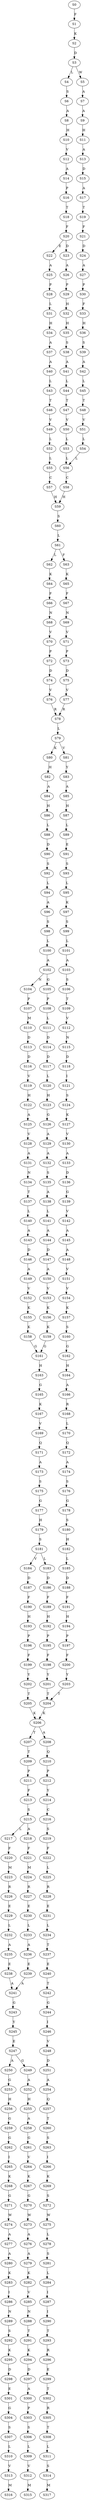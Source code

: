 strict digraph  {
	S0 -> S1 [ label = F ];
	S1 -> S2 [ label = K ];
	S2 -> S3 [ label = D ];
	S3 -> S4 [ label = L ];
	S3 -> S5 [ label = W ];
	S4 -> S6 [ label = S ];
	S5 -> S7 [ label = A ];
	S6 -> S8 [ label = A ];
	S7 -> S9 [ label = A ];
	S8 -> S10 [ label = H ];
	S9 -> S11 [ label = H ];
	S10 -> S12 [ label = V ];
	S11 -> S13 [ label = A ];
	S12 -> S14 [ label = A ];
	S13 -> S15 [ label = D ];
	S14 -> S16 [ label = P ];
	S15 -> S17 [ label = A ];
	S16 -> S18 [ label = T ];
	S17 -> S19 [ label = T ];
	S18 -> S20 [ label = F ];
	S19 -> S21 [ label = F ];
	S20 -> S22 [ label = E ];
	S20 -> S23 [ label = D ];
	S21 -> S24 [ label = D ];
	S22 -> S25 [ label = A ];
	S23 -> S26 [ label = A ];
	S24 -> S27 [ label = A ];
	S25 -> S28 [ label = P ];
	S26 -> S29 [ label = P ];
	S27 -> S30 [ label = P ];
	S28 -> S31 [ label = L ];
	S29 -> S32 [ label = H ];
	S30 -> S33 [ label = F ];
	S31 -> S34 [ label = H ];
	S32 -> S35 [ label = H ];
	S33 -> S36 [ label = H ];
	S34 -> S37 [ label = A ];
	S35 -> S38 [ label = S ];
	S36 -> S39 [ label = S ];
	S37 -> S40 [ label = A ];
	S38 -> S41 [ label = A ];
	S39 -> S42 [ label = A ];
	S40 -> S43 [ label = L ];
	S41 -> S44 [ label = L ];
	S42 -> S45 [ label = L ];
	S43 -> S46 [ label = T ];
	S44 -> S47 [ label = T ];
	S45 -> S48 [ label = T ];
	S46 -> S49 [ label = V ];
	S47 -> S50 [ label = V ];
	S48 -> S51 [ label = V ];
	S49 -> S52 [ label = L ];
	S50 -> S53 [ label = L ];
	S51 -> S54 [ label = L ];
	S52 -> S55 [ label = L ];
	S53 -> S56 [ label = L ];
	S54 -> S56 [ label = L ];
	S55 -> S57 [ label = C ];
	S56 -> S58 [ label = C ];
	S57 -> S59 [ label = H ];
	S58 -> S59 [ label = H ];
	S59 -> S60 [ label = S ];
	S60 -> S61 [ label = L ];
	S61 -> S62 [ label = L ];
	S61 -> S63 [ label = F ];
	S62 -> S64 [ label = K ];
	S63 -> S65 [ label = K ];
	S64 -> S66 [ label = F ];
	S65 -> S67 [ label = F ];
	S66 -> S68 [ label = N ];
	S67 -> S69 [ label = N ];
	S68 -> S70 [ label = V ];
	S69 -> S71 [ label = V ];
	S70 -> S72 [ label = P ];
	S71 -> S73 [ label = P ];
	S72 -> S74 [ label = D ];
	S73 -> S75 [ label = D ];
	S74 -> S76 [ label = V ];
	S75 -> S77 [ label = V ];
	S76 -> S78 [ label = R ];
	S77 -> S78 [ label = R ];
	S78 -> S79 [ label = L ];
	S79 -> S80 [ label = K ];
	S79 -> S81 [ label = V ];
	S80 -> S82 [ label = H ];
	S81 -> S83 [ label = Y ];
	S82 -> S84 [ label = A ];
	S83 -> S85 [ label = A ];
	S84 -> S86 [ label = H ];
	S85 -> S87 [ label = H ];
	S86 -> S88 [ label = L ];
	S87 -> S89 [ label = L ];
	S88 -> S90 [ label = D ];
	S89 -> S91 [ label = E ];
	S90 -> S92 [ label = S ];
	S91 -> S93 [ label = S ];
	S92 -> S94 [ label = L ];
	S93 -> S95 [ label = L ];
	S94 -> S96 [ label = A ];
	S95 -> S97 [ label = K ];
	S96 -> S98 [ label = S ];
	S97 -> S99 [ label = S ];
	S98 -> S100 [ label = L ];
	S99 -> S101 [ label = L ];
	S100 -> S102 [ label = A ];
	S101 -> S103 [ label = A ];
	S102 -> S104 [ label = N ];
	S102 -> S105 [ label = G ];
	S103 -> S106 [ label = S ];
	S104 -> S107 [ label = P ];
	S105 -> S108 [ label = P ];
	S106 -> S109 [ label = T ];
	S107 -> S110 [ label = M ];
	S108 -> S111 [ label = L ];
	S109 -> S112 [ label = V ];
	S110 -> S113 [ label = D ];
	S111 -> S114 [ label = D ];
	S112 -> S115 [ label = N ];
	S113 -> S116 [ label = D ];
	S114 -> S117 [ label = D ];
	S115 -> S118 [ label = D ];
	S116 -> S119 [ label = V ];
	S117 -> S120 [ label = L ];
	S118 -> S121 [ label = I ];
	S119 -> S122 [ label = H ];
	S120 -> S123 [ label = H ];
	S121 -> S124 [ label = S ];
	S122 -> S125 [ label = A ];
	S123 -> S126 [ label = G ];
	S124 -> S127 [ label = K ];
	S125 -> S128 [ label = V ];
	S126 -> S129 [ label = A ];
	S127 -> S130 [ label = V ];
	S128 -> S131 [ label = A ];
	S129 -> S132 [ label = A ];
	S130 -> S133 [ label = A ];
	S131 -> S134 [ label = N ];
	S132 -> S135 [ label = S ];
	S133 -> S136 [ label = D ];
	S134 -> S137 [ label = T ];
	S135 -> S138 [ label = A ];
	S136 -> S139 [ label = G ];
	S137 -> S140 [ label = L ];
	S138 -> S141 [ label = L ];
	S139 -> S142 [ label = V ];
	S140 -> S143 [ label = A ];
	S141 -> S144 [ label = A ];
	S142 -> S145 [ label = A ];
	S143 -> S146 [ label = D ];
	S144 -> S147 [ label = D ];
	S145 -> S148 [ label = A ];
	S146 -> S149 [ label = A ];
	S147 -> S150 [ label = A ];
	S148 -> S151 [ label = V ];
	S149 -> S152 [ label = V ];
	S150 -> S153 [ label = V ];
	S151 -> S154 [ label = V ];
	S152 -> S155 [ label = K ];
	S153 -> S156 [ label = K ];
	S154 -> S157 [ label = K ];
	S155 -> S158 [ label = K ];
	S156 -> S159 [ label = K ];
	S157 -> S160 [ label = S ];
	S158 -> S161 [ label = G ];
	S159 -> S161 [ label = G ];
	S160 -> S162 [ label = G ];
	S161 -> S163 [ label = H ];
	S162 -> S164 [ label = H ];
	S163 -> S165 [ label = G ];
	S164 -> S166 [ label = A ];
	S165 -> S167 [ label = K ];
	S166 -> S168 [ label = R ];
	S167 -> S169 [ label = V ];
	S168 -> S170 [ label = L ];
	S169 -> S171 [ label = Q ];
	S170 -> S172 [ label = Q ];
	S171 -> S173 [ label = A ];
	S172 -> S174 [ label = A ];
	S173 -> S175 [ label = S ];
	S174 -> S176 [ label = S ];
	S175 -> S177 [ label = G ];
	S176 -> S178 [ label = G ];
	S177 -> S179 [ label = H ];
	S178 -> S180 [ label = S ];
	S179 -> S181 [ label = S ];
	S180 -> S182 [ label = H ];
	S181 -> S183 [ label = L ];
	S181 -> S184 [ label = V ];
	S182 -> S185 [ label = L ];
	S183 -> S186 [ label = D ];
	S184 -> S187 [ label = D ];
	S185 -> S188 [ label = D ];
	S186 -> S189 [ label = F ];
	S187 -> S190 [ label = F ];
	S188 -> S191 [ label = F ];
	S189 -> S192 [ label = H ];
	S190 -> S193 [ label = H ];
	S191 -> S194 [ label = H ];
	S192 -> S195 [ label = P ];
	S193 -> S196 [ label = P ];
	S194 -> S197 [ label = P ];
	S195 -> S198 [ label = F ];
	S196 -> S199 [ label = F ];
	S197 -> S200 [ label = F ];
	S198 -> S201 [ label = Y ];
	S199 -> S202 [ label = Y ];
	S200 -> S203 [ label = Y ];
	S201 -> S204 [ label = T ];
	S202 -> S205 [ label = T ];
	S203 -> S204 [ label = T ];
	S204 -> S206 [ label = K ];
	S205 -> S206 [ label = K ];
	S206 -> S207 [ label = T ];
	S206 -> S208 [ label = A ];
	S207 -> S209 [ label = T ];
	S208 -> S210 [ label = Q ];
	S209 -> S211 [ label = P ];
	S210 -> S212 [ label = P ];
	S211 -> S213 [ label = F ];
	S212 -> S214 [ label = Y ];
	S213 -> S215 [ label = S ];
	S214 -> S216 [ label = C ];
	S215 -> S217 [ label = L ];
	S215 -> S218 [ label = A ];
	S216 -> S219 [ label = S ];
	S217 -> S220 [ label = F ];
	S218 -> S221 [ label = F ];
	S219 -> S222 [ label = F ];
	S220 -> S223 [ label = M ];
	S221 -> S224 [ label = M ];
	S222 -> S225 [ label = L ];
	S223 -> S226 [ label = R ];
	S224 -> S227 [ label = R ];
	S225 -> S228 [ label = R ];
	S226 -> S229 [ label = E ];
	S227 -> S230 [ label = E ];
	S228 -> S231 [ label = E ];
	S229 -> S232 [ label = L ];
	S230 -> S233 [ label = L ];
	S231 -> S234 [ label = L ];
	S232 -> S235 [ label = A ];
	S233 -> S236 [ label = A ];
	S234 -> S237 [ label = T ];
	S235 -> S238 [ label = E ];
	S236 -> S239 [ label = E ];
	S237 -> S240 [ label = E ];
	S238 -> S241 [ label = A ];
	S239 -> S241 [ label = A ];
	S240 -> S242 [ label = T ];
	S241 -> S243 [ label = G ];
	S242 -> S244 [ label = G ];
	S243 -> S245 [ label = Y ];
	S244 -> S246 [ label = I ];
	S245 -> S247 [ label = E ];
	S246 -> S248 [ label = V ];
	S247 -> S249 [ label = G ];
	S247 -> S250 [ label = A ];
	S248 -> S251 [ label = D ];
	S249 -> S252 [ label = A ];
	S250 -> S253 [ label = G ];
	S251 -> S254 [ label = A ];
	S252 -> S255 [ label = H ];
	S253 -> S256 [ label = H ];
	S254 -> S257 [ label = Q ];
	S255 -> S258 [ label = A ];
	S256 -> S259 [ label = G ];
	S257 -> S260 [ label = T ];
	S258 -> S261 [ label = G ];
	S259 -> S262 [ label = G ];
	S260 -> S263 [ label = S ];
	S261 -> S264 [ label = V ];
	S262 -> S265 [ label = I ];
	S263 -> S266 [ label = I ];
	S264 -> S267 [ label = K ];
	S265 -> S268 [ label = K ];
	S266 -> S269 [ label = K ];
	S267 -> S270 [ label = G ];
	S268 -> S271 [ label = G ];
	S269 -> S272 [ label = S ];
	S270 -> S273 [ label = W ];
	S271 -> S274 [ label = W ];
	S272 -> S275 [ label = W ];
	S273 -> S276 [ label = A ];
	S274 -> S277 [ label = A ];
	S275 -> S278 [ label = L ];
	S276 -> S279 [ label = A ];
	S277 -> S280 [ label = A ];
	S278 -> S281 [ label = S ];
	S279 -> S282 [ label = K ];
	S280 -> S283 [ label = K ];
	S281 -> S284 [ label = L ];
	S282 -> S285 [ label = V ];
	S283 -> S286 [ label = I ];
	S284 -> S287 [ label = I ];
	S285 -> S288 [ label = N ];
	S286 -> S289 [ label = N ];
	S287 -> S290 [ label = I ];
	S288 -> S291 [ label = T ];
	S289 -> S292 [ label = S ];
	S290 -> S293 [ label = T ];
	S291 -> S294 [ label = K ];
	S292 -> S295 [ label = K ];
	S293 -> S296 [ label = R ];
	S294 -> S297 [ label = D ];
	S295 -> S298 [ label = D ];
	S296 -> S299 [ label = E ];
	S297 -> S300 [ label = A ];
	S298 -> S301 [ label = E ];
	S299 -> S302 [ label = T ];
	S300 -> S303 [ label = P ];
	S301 -> S304 [ label = G ];
	S302 -> S305 [ label = R ];
	S303 -> S306 [ label = S ];
	S304 -> S307 [ label = S ];
	S305 -> S308 [ label = T ];
	S306 -> S309 [ label = L ];
	S307 -> S310 [ label = L ];
	S308 -> S311 [ label = L ];
	S309 -> S312 [ label = V ];
	S310 -> S313 [ label = V ];
	S311 -> S314 [ label = S ];
	S312 -> S315 [ label = M ];
	S313 -> S316 [ label = M ];
	S314 -> S317 [ label = M ];
}
